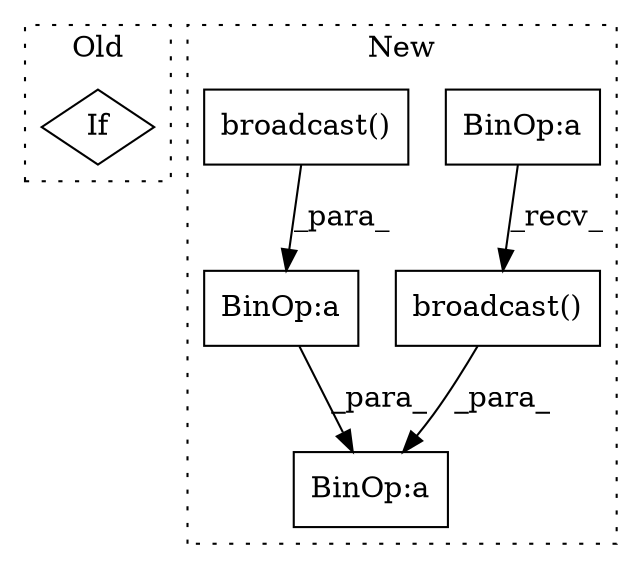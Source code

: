 digraph G {
subgraph cluster0 {
1 [label="If" a="96" s="11659" l="3" shape="diamond"];
label = "Old";
style="dotted";
}
subgraph cluster1 {
2 [label="broadcast()" a="75" s="11816,11835" l="12,1" shape="box"];
3 [label="BinOp:a" a="82" s="11790" l="26" shape="box"];
4 [label="BinOp:a" a="82" s="11790" l="3" shape="box"];
5 [label="BinOp:a" a="82" s="11763" l="3" shape="box"];
6 [label="broadcast()" a="75" s="11793,11812" l="12,1" shape="box"];
label = "New";
style="dotted";
}
2 -> 3 [label="_para_"];
4 -> 3 [label="_para_"];
5 -> 2 [label="_recv_"];
6 -> 4 [label="_para_"];
}